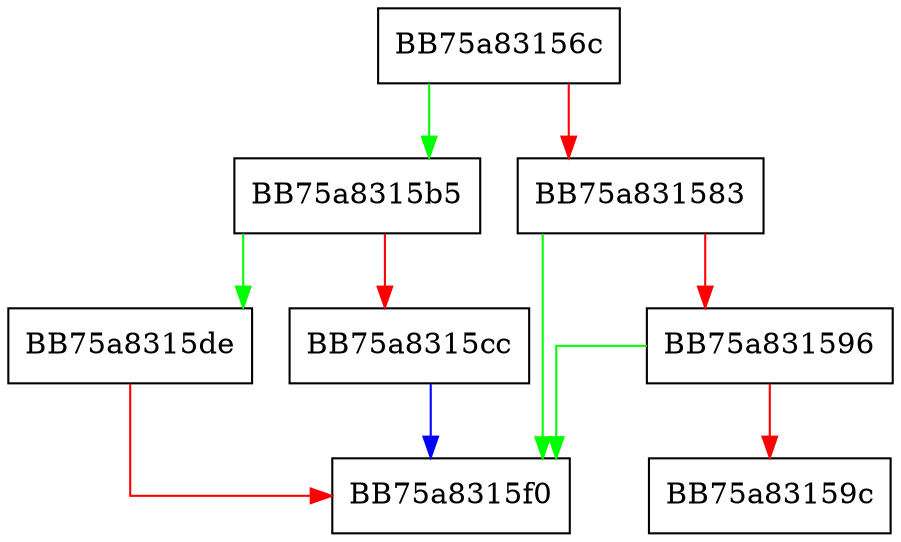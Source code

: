 digraph AddRelatedMemQuery {
  node [shape="box"];
  graph [splines=ortho];
  BB75a83156c -> BB75a8315b5 [color="green"];
  BB75a83156c -> BB75a831583 [color="red"];
  BB75a831583 -> BB75a8315f0 [color="green"];
  BB75a831583 -> BB75a831596 [color="red"];
  BB75a831596 -> BB75a8315f0 [color="green"];
  BB75a831596 -> BB75a83159c [color="red"];
  BB75a8315b5 -> BB75a8315de [color="green"];
  BB75a8315b5 -> BB75a8315cc [color="red"];
  BB75a8315cc -> BB75a8315f0 [color="blue"];
  BB75a8315de -> BB75a8315f0 [color="red"];
}